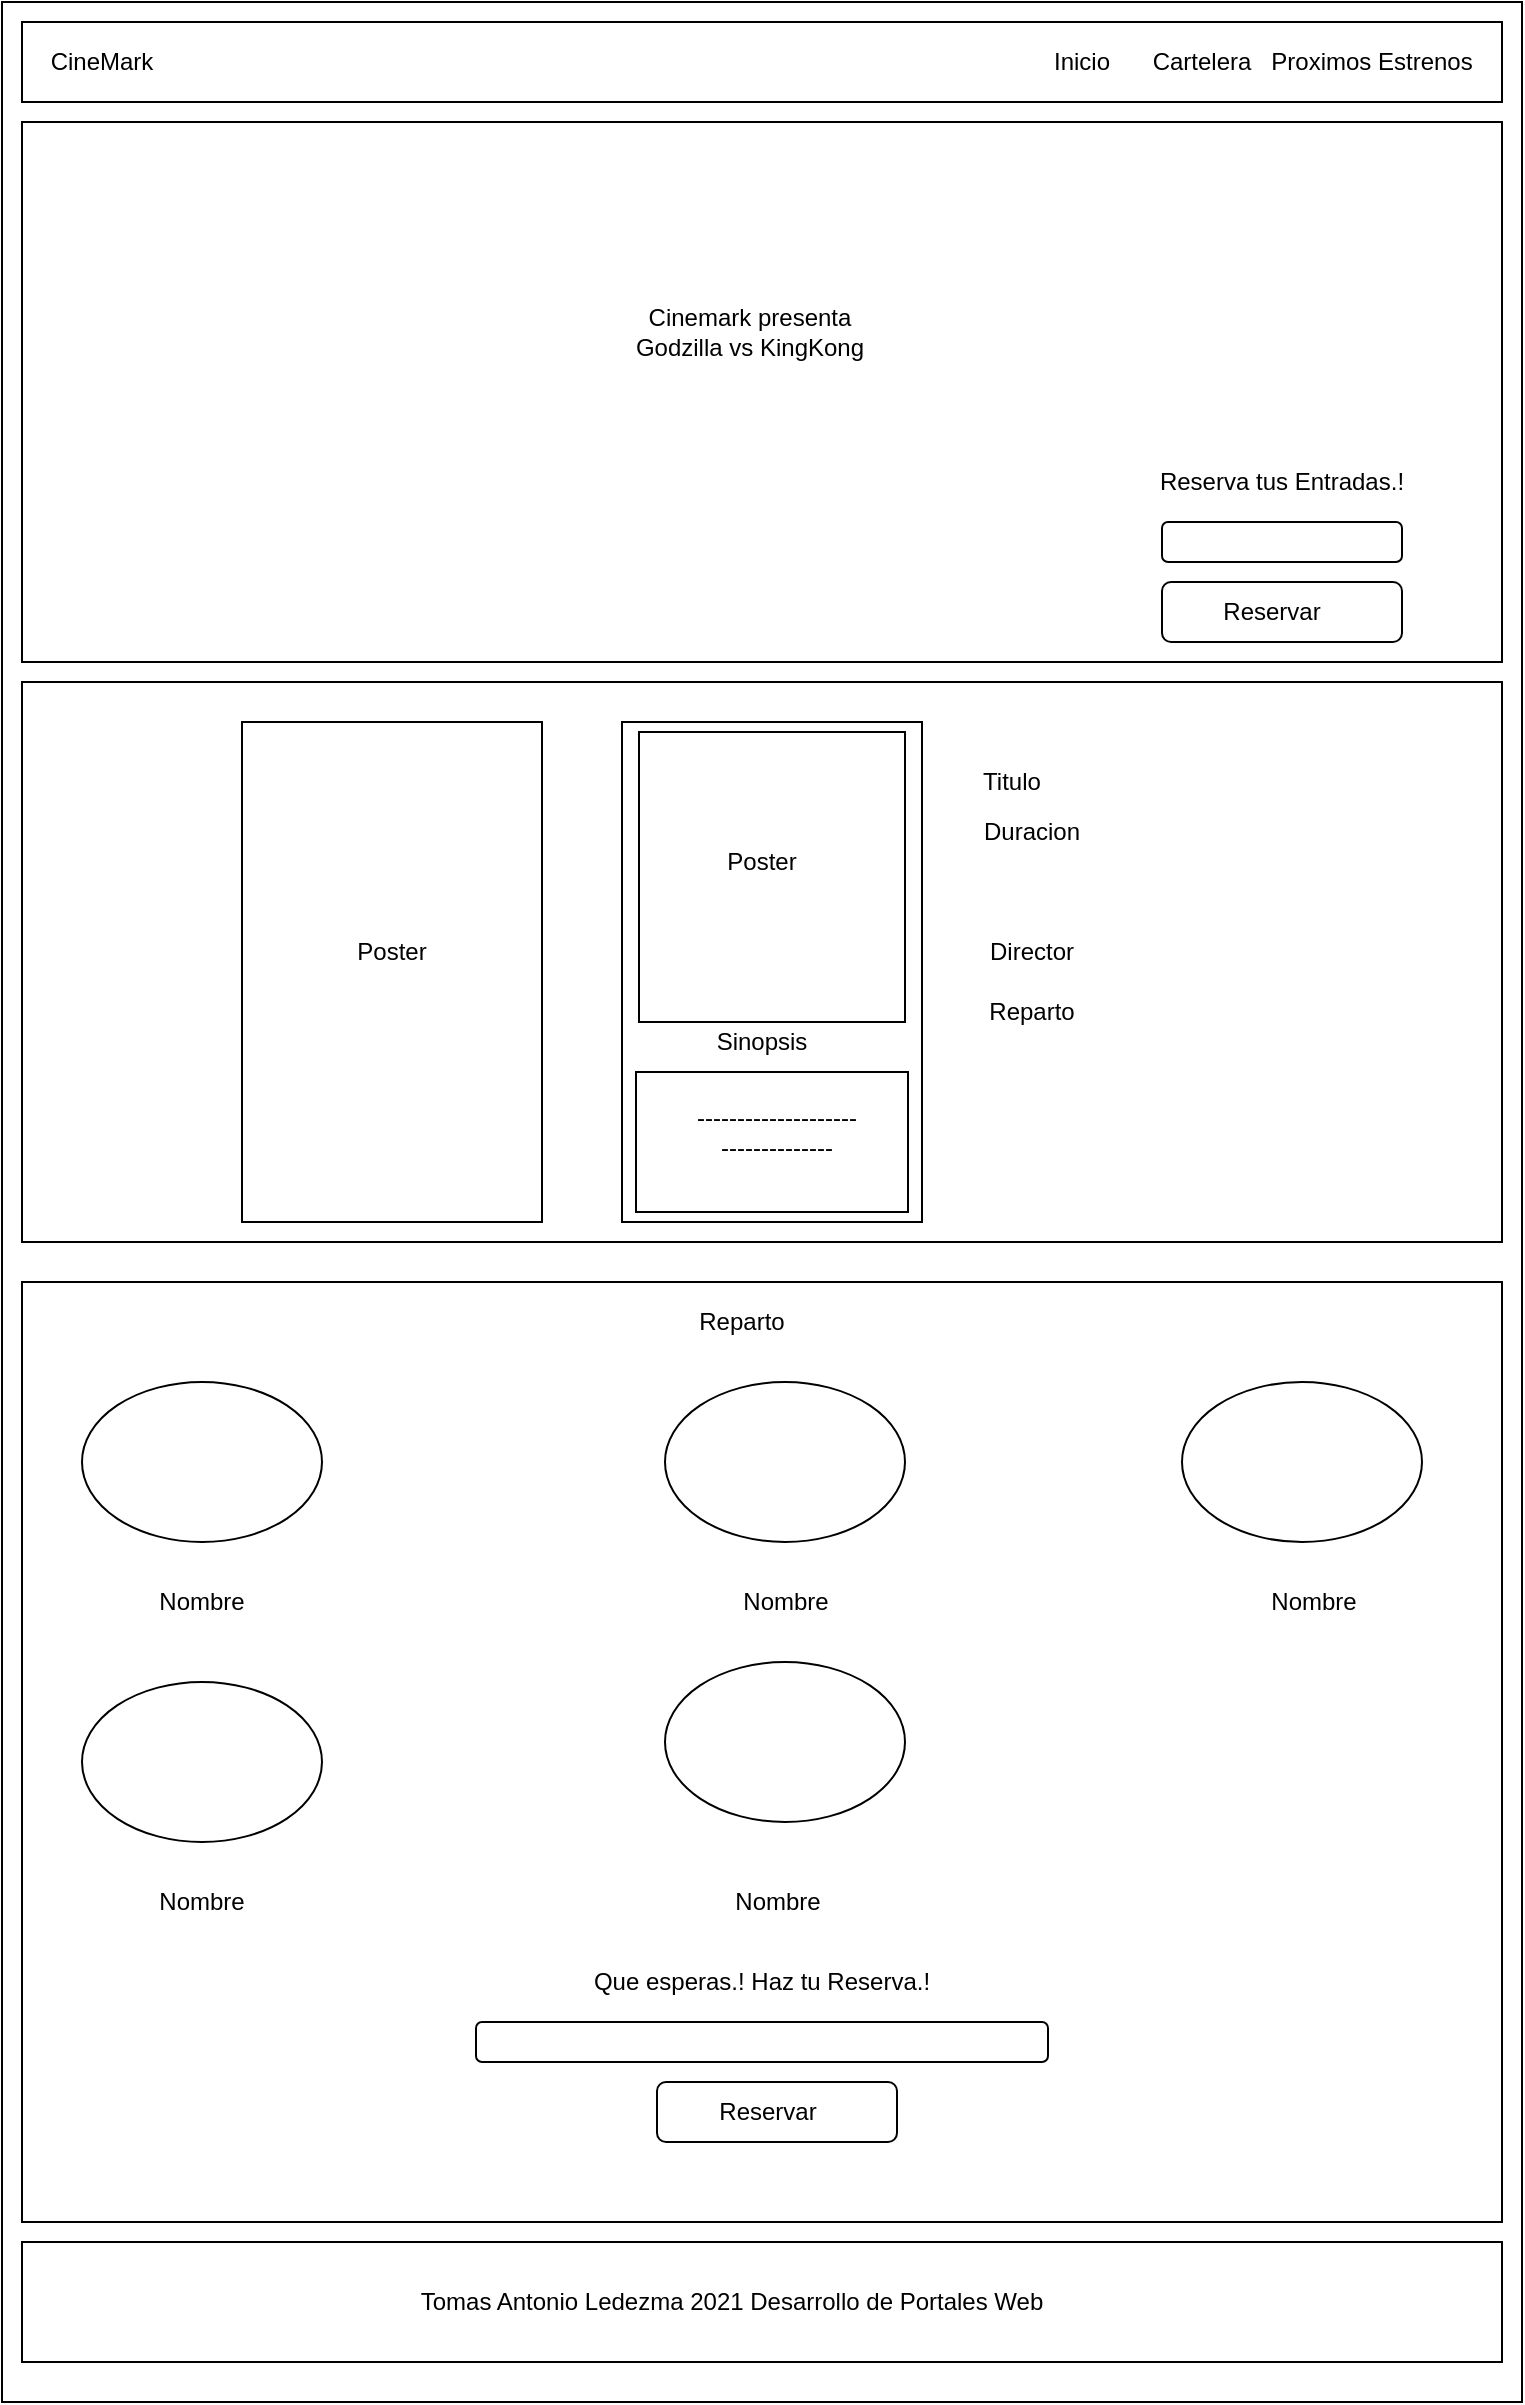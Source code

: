 <mxfile version="14.1.8" type="device"><diagram id="pbijyJpb6kB2LhmqxmyD" name="Página-1"><mxGraphModel dx="1092" dy="494" grid="1" gridSize="10" guides="1" tooltips="1" connect="1" arrows="1" fold="1" page="1" pageScale="1" pageWidth="827" pageHeight="1169" math="0" shadow="0"><root><mxCell id="0"/><mxCell id="1" parent="0"/><mxCell id="ywgc_RbDnZ9_S5mcJ5R3-1" value="" style="rounded=0;whiteSpace=wrap;html=1;" parent="1" vertex="1"><mxGeometry x="40" y="40" width="760" height="1200" as="geometry"/></mxCell><mxCell id="ywgc_RbDnZ9_S5mcJ5R3-2" value="" style="rounded=0;whiteSpace=wrap;html=1;" parent="1" vertex="1"><mxGeometry x="50" y="50" width="740" height="40" as="geometry"/></mxCell><mxCell id="ywgc_RbDnZ9_S5mcJ5R3-3" value="CineMark" style="text;html=1;strokeColor=none;fillColor=none;align=center;verticalAlign=middle;whiteSpace=wrap;rounded=0;" parent="1" vertex="1"><mxGeometry x="70" y="60" width="40" height="20" as="geometry"/></mxCell><mxCell id="ywgc_RbDnZ9_S5mcJ5R3-5" value="Inicio" style="text;html=1;strokeColor=none;fillColor=none;align=center;verticalAlign=middle;whiteSpace=wrap;rounded=0;" parent="1" vertex="1"><mxGeometry x="560" y="60" width="40" height="20" as="geometry"/></mxCell><mxCell id="ywgc_RbDnZ9_S5mcJ5R3-6" value="Cartelera" style="text;html=1;strokeColor=none;fillColor=none;align=center;verticalAlign=middle;whiteSpace=wrap;rounded=0;" parent="1" vertex="1"><mxGeometry x="620" y="60" width="40" height="20" as="geometry"/></mxCell><mxCell id="ywgc_RbDnZ9_S5mcJ5R3-7" value="Proximos Estrenos" style="text;html=1;strokeColor=none;fillColor=none;align=center;verticalAlign=middle;whiteSpace=wrap;rounded=0;" parent="1" vertex="1"><mxGeometry x="670" y="60" width="110" height="20" as="geometry"/></mxCell><mxCell id="ywgc_RbDnZ9_S5mcJ5R3-10" value="" style="rounded=0;whiteSpace=wrap;html=1;" parent="1" vertex="1"><mxGeometry x="50" y="100" width="740" height="270" as="geometry"/></mxCell><mxCell id="ywgc_RbDnZ9_S5mcJ5R3-11" value="Cinemark presenta&lt;br&gt;Godzilla vs KingKong" style="text;html=1;strokeColor=none;fillColor=none;align=center;verticalAlign=middle;whiteSpace=wrap;rounded=0;" parent="1" vertex="1"><mxGeometry x="269" y="180" width="290" height="50" as="geometry"/></mxCell><mxCell id="ywgc_RbDnZ9_S5mcJ5R3-12" value="" style="rounded=1;whiteSpace=wrap;html=1;" parent="1" vertex="1"><mxGeometry x="620" y="300" width="120" height="20" as="geometry"/></mxCell><mxCell id="ywgc_RbDnZ9_S5mcJ5R3-13" value="" style="rounded=0;whiteSpace=wrap;html=1;" parent="1" vertex="1"><mxGeometry x="50" y="380" width="740" height="280" as="geometry"/></mxCell><mxCell id="ywgc_RbDnZ9_S5mcJ5R3-14" value="" style="rounded=0;whiteSpace=wrap;html=1;" parent="1" vertex="1"><mxGeometry x="160" y="400" width="150" height="250" as="geometry"/></mxCell><mxCell id="ywgc_RbDnZ9_S5mcJ5R3-15" value="Titulo" style="text;html=1;strokeColor=none;fillColor=none;align=center;verticalAlign=middle;whiteSpace=wrap;rounded=0;" parent="1" vertex="1"><mxGeometry x="525" y="420" width="40" height="20" as="geometry"/></mxCell><mxCell id="ywgc_RbDnZ9_S5mcJ5R3-17" value="Duracion" style="text;html=1;strokeColor=none;fillColor=none;align=center;verticalAlign=middle;whiteSpace=wrap;rounded=0;" parent="1" vertex="1"><mxGeometry x="535" y="445" width="40" height="20" as="geometry"/></mxCell><mxCell id="ywgc_RbDnZ9_S5mcJ5R3-18" value="" style="rounded=0;whiteSpace=wrap;html=1;" parent="1" vertex="1"><mxGeometry x="350" y="400" width="150" height="250" as="geometry"/></mxCell><mxCell id="ywgc_RbDnZ9_S5mcJ5R3-19" value="Sinopsis" style="text;html=1;strokeColor=none;fillColor=none;align=center;verticalAlign=middle;whiteSpace=wrap;rounded=0;" parent="1" vertex="1"><mxGeometry x="400" y="550" width="40" height="20" as="geometry"/></mxCell><mxCell id="ywgc_RbDnZ9_S5mcJ5R3-20" value="Reparto" style="text;html=1;strokeColor=none;fillColor=none;align=center;verticalAlign=middle;whiteSpace=wrap;rounded=0;" parent="1" vertex="1"><mxGeometry x="535" y="535" width="40" height="20" as="geometry"/></mxCell><mxCell id="ywgc_RbDnZ9_S5mcJ5R3-21" value="Director" style="text;html=1;strokeColor=none;fillColor=none;align=center;verticalAlign=middle;whiteSpace=wrap;rounded=0;" parent="1" vertex="1"><mxGeometry x="535" y="505" width="40" height="20" as="geometry"/></mxCell><mxCell id="ywgc_RbDnZ9_S5mcJ5R3-22" value="Reserva tus Entradas.!" style="text;html=1;strokeColor=none;fillColor=none;align=center;verticalAlign=middle;whiteSpace=wrap;rounded=0;" parent="1" vertex="1"><mxGeometry x="575" y="270" width="210" height="20" as="geometry"/></mxCell><mxCell id="ywgc_RbDnZ9_S5mcJ5R3-23" value="" style="rounded=1;whiteSpace=wrap;html=1;" parent="1" vertex="1"><mxGeometry x="620" y="330" width="120" height="30" as="geometry"/></mxCell><mxCell id="ywgc_RbDnZ9_S5mcJ5R3-24" value="Reservar" style="text;html=1;strokeColor=none;fillColor=none;align=center;verticalAlign=middle;whiteSpace=wrap;rounded=0;" parent="1" vertex="1"><mxGeometry x="640" y="335" width="70" height="20" as="geometry"/></mxCell><mxCell id="ywgc_RbDnZ9_S5mcJ5R3-29" value="" style="rounded=0;whiteSpace=wrap;html=1;" parent="1" vertex="1"><mxGeometry x="50" y="680" width="740" height="470" as="geometry"/></mxCell><mxCell id="ywgc_RbDnZ9_S5mcJ5R3-30" value="Reparto" style="text;html=1;strokeColor=none;fillColor=none;align=center;verticalAlign=middle;whiteSpace=wrap;rounded=0;" parent="1" vertex="1"><mxGeometry x="380" y="690" width="60" height="20" as="geometry"/></mxCell><mxCell id="ywgc_RbDnZ9_S5mcJ5R3-31" value="" style="ellipse;whiteSpace=wrap;html=1;" parent="1" vertex="1"><mxGeometry x="80" y="730" width="120" height="80" as="geometry"/></mxCell><mxCell id="ywgc_RbDnZ9_S5mcJ5R3-32" value="" style="ellipse;whiteSpace=wrap;html=1;" parent="1" vertex="1"><mxGeometry x="371.5" y="730" width="120" height="80" as="geometry"/></mxCell><mxCell id="ywgc_RbDnZ9_S5mcJ5R3-33" value="" style="ellipse;whiteSpace=wrap;html=1;" parent="1" vertex="1"><mxGeometry x="630" y="730" width="120" height="80" as="geometry"/></mxCell><mxCell id="ywgc_RbDnZ9_S5mcJ5R3-34" value="" style="ellipse;whiteSpace=wrap;html=1;" parent="1" vertex="1"><mxGeometry x="80" y="880" width="120" height="80" as="geometry"/></mxCell><mxCell id="ywgc_RbDnZ9_S5mcJ5R3-35" value="Nombre" style="text;html=1;strokeColor=none;fillColor=none;align=center;verticalAlign=middle;whiteSpace=wrap;rounded=0;" parent="1" vertex="1"><mxGeometry x="120" y="830" width="40" height="20" as="geometry"/></mxCell><mxCell id="ywgc_RbDnZ9_S5mcJ5R3-36" value="Nombre" style="text;html=1;strokeColor=none;fillColor=none;align=center;verticalAlign=middle;whiteSpace=wrap;rounded=0;" parent="1" vertex="1"><mxGeometry x="411.5" y="830" width="40" height="20" as="geometry"/></mxCell><mxCell id="ywgc_RbDnZ9_S5mcJ5R3-37" value="Nombre" style="text;html=1;strokeColor=none;fillColor=none;align=center;verticalAlign=middle;whiteSpace=wrap;rounded=0;" parent="1" vertex="1"><mxGeometry x="676" y="830" width="40" height="20" as="geometry"/></mxCell><mxCell id="ywgc_RbDnZ9_S5mcJ5R3-38" value="Nombre" style="text;html=1;strokeColor=none;fillColor=none;align=center;verticalAlign=middle;whiteSpace=wrap;rounded=0;" parent="1" vertex="1"><mxGeometry x="120" y="980" width="40" height="20" as="geometry"/></mxCell><mxCell id="ywgc_RbDnZ9_S5mcJ5R3-40" value="" style="rounded=0;whiteSpace=wrap;html=1;" parent="1" vertex="1"><mxGeometry x="50" y="1160" width="740" height="60" as="geometry"/></mxCell><mxCell id="ywgc_RbDnZ9_S5mcJ5R3-42" value="Tomas Antonio Ledezma 2021 Desarrollo de Portales Web" style="text;html=1;strokeColor=none;fillColor=none;align=center;verticalAlign=middle;whiteSpace=wrap;rounded=0;" parent="1" vertex="1"><mxGeometry x="235" y="1180" width="340" height="20" as="geometry"/></mxCell><mxCell id="raz8AKZym_uqFZFioIJb-1" value="Poster" style="text;html=1;strokeColor=none;fillColor=none;align=center;verticalAlign=middle;whiteSpace=wrap;rounded=0;" vertex="1" parent="1"><mxGeometry x="215" y="505" width="40" height="20" as="geometry"/></mxCell><mxCell id="raz8AKZym_uqFZFioIJb-2" style="edgeStyle=orthogonalEdgeStyle;rounded=0;orthogonalLoop=1;jettySize=auto;html=1;exitX=0.5;exitY=1;exitDx=0;exitDy=0;" edge="1" parent="1" source="ywgc_RbDnZ9_S5mcJ5R3-19" target="ywgc_RbDnZ9_S5mcJ5R3-19"><mxGeometry relative="1" as="geometry"/></mxCell><mxCell id="raz8AKZym_uqFZFioIJb-3" value="" style="rounded=0;whiteSpace=wrap;html=1;" vertex="1" parent="1"><mxGeometry x="357" y="575" width="136" height="70" as="geometry"/></mxCell><mxCell id="raz8AKZym_uqFZFioIJb-4" value="" style="rounded=0;whiteSpace=wrap;html=1;" vertex="1" parent="1"><mxGeometry x="358.5" y="405" width="133" height="145" as="geometry"/></mxCell><mxCell id="raz8AKZym_uqFZFioIJb-5" value="Poster" style="text;html=1;strokeColor=none;fillColor=none;align=center;verticalAlign=middle;whiteSpace=wrap;rounded=0;" vertex="1" parent="1"><mxGeometry x="400" y="460" width="40" height="20" as="geometry"/></mxCell><mxCell id="raz8AKZym_uqFZFioIJb-6" value="----------------------------------" style="text;html=1;strokeColor=none;fillColor=none;align=center;verticalAlign=middle;whiteSpace=wrap;rounded=0;" vertex="1" parent="1"><mxGeometry x="385" y="590" width="85" height="30" as="geometry"/></mxCell><mxCell id="raz8AKZym_uqFZFioIJb-7" value="" style="ellipse;whiteSpace=wrap;html=1;" vertex="1" parent="1"><mxGeometry x="371.5" y="870" width="120" height="80" as="geometry"/></mxCell><mxCell id="raz8AKZym_uqFZFioIJb-8" value="Nombre" style="text;html=1;strokeColor=none;fillColor=none;align=center;verticalAlign=middle;whiteSpace=wrap;rounded=0;" vertex="1" parent="1"><mxGeometry x="407.5" y="980" width="40" height="20" as="geometry"/></mxCell><mxCell id="ywgc_RbDnZ9_S5mcJ5R3-26" value="Que esperas.! Haz tu Reserva.!" style="text;html=1;strokeColor=none;fillColor=none;align=center;verticalAlign=middle;whiteSpace=wrap;rounded=0;" parent="1" vertex="1"><mxGeometry x="315" y="1020" width="210" height="20" as="geometry"/></mxCell><mxCell id="ywgc_RbDnZ9_S5mcJ5R3-25" value="" style="rounded=1;whiteSpace=wrap;html=1;" parent="1" vertex="1"><mxGeometry x="277" y="1050" width="286" height="20" as="geometry"/></mxCell><mxCell id="ywgc_RbDnZ9_S5mcJ5R3-27" value="" style="rounded=1;whiteSpace=wrap;html=1;" parent="1" vertex="1"><mxGeometry x="367.5" y="1080" width="120" height="30" as="geometry"/></mxCell><mxCell id="ywgc_RbDnZ9_S5mcJ5R3-28" value="Reservar" style="text;html=1;strokeColor=none;fillColor=none;align=center;verticalAlign=middle;whiteSpace=wrap;rounded=0;" parent="1" vertex="1"><mxGeometry x="387.5" y="1085" width="70" height="20" as="geometry"/></mxCell></root></mxGraphModel></diagram></mxfile>